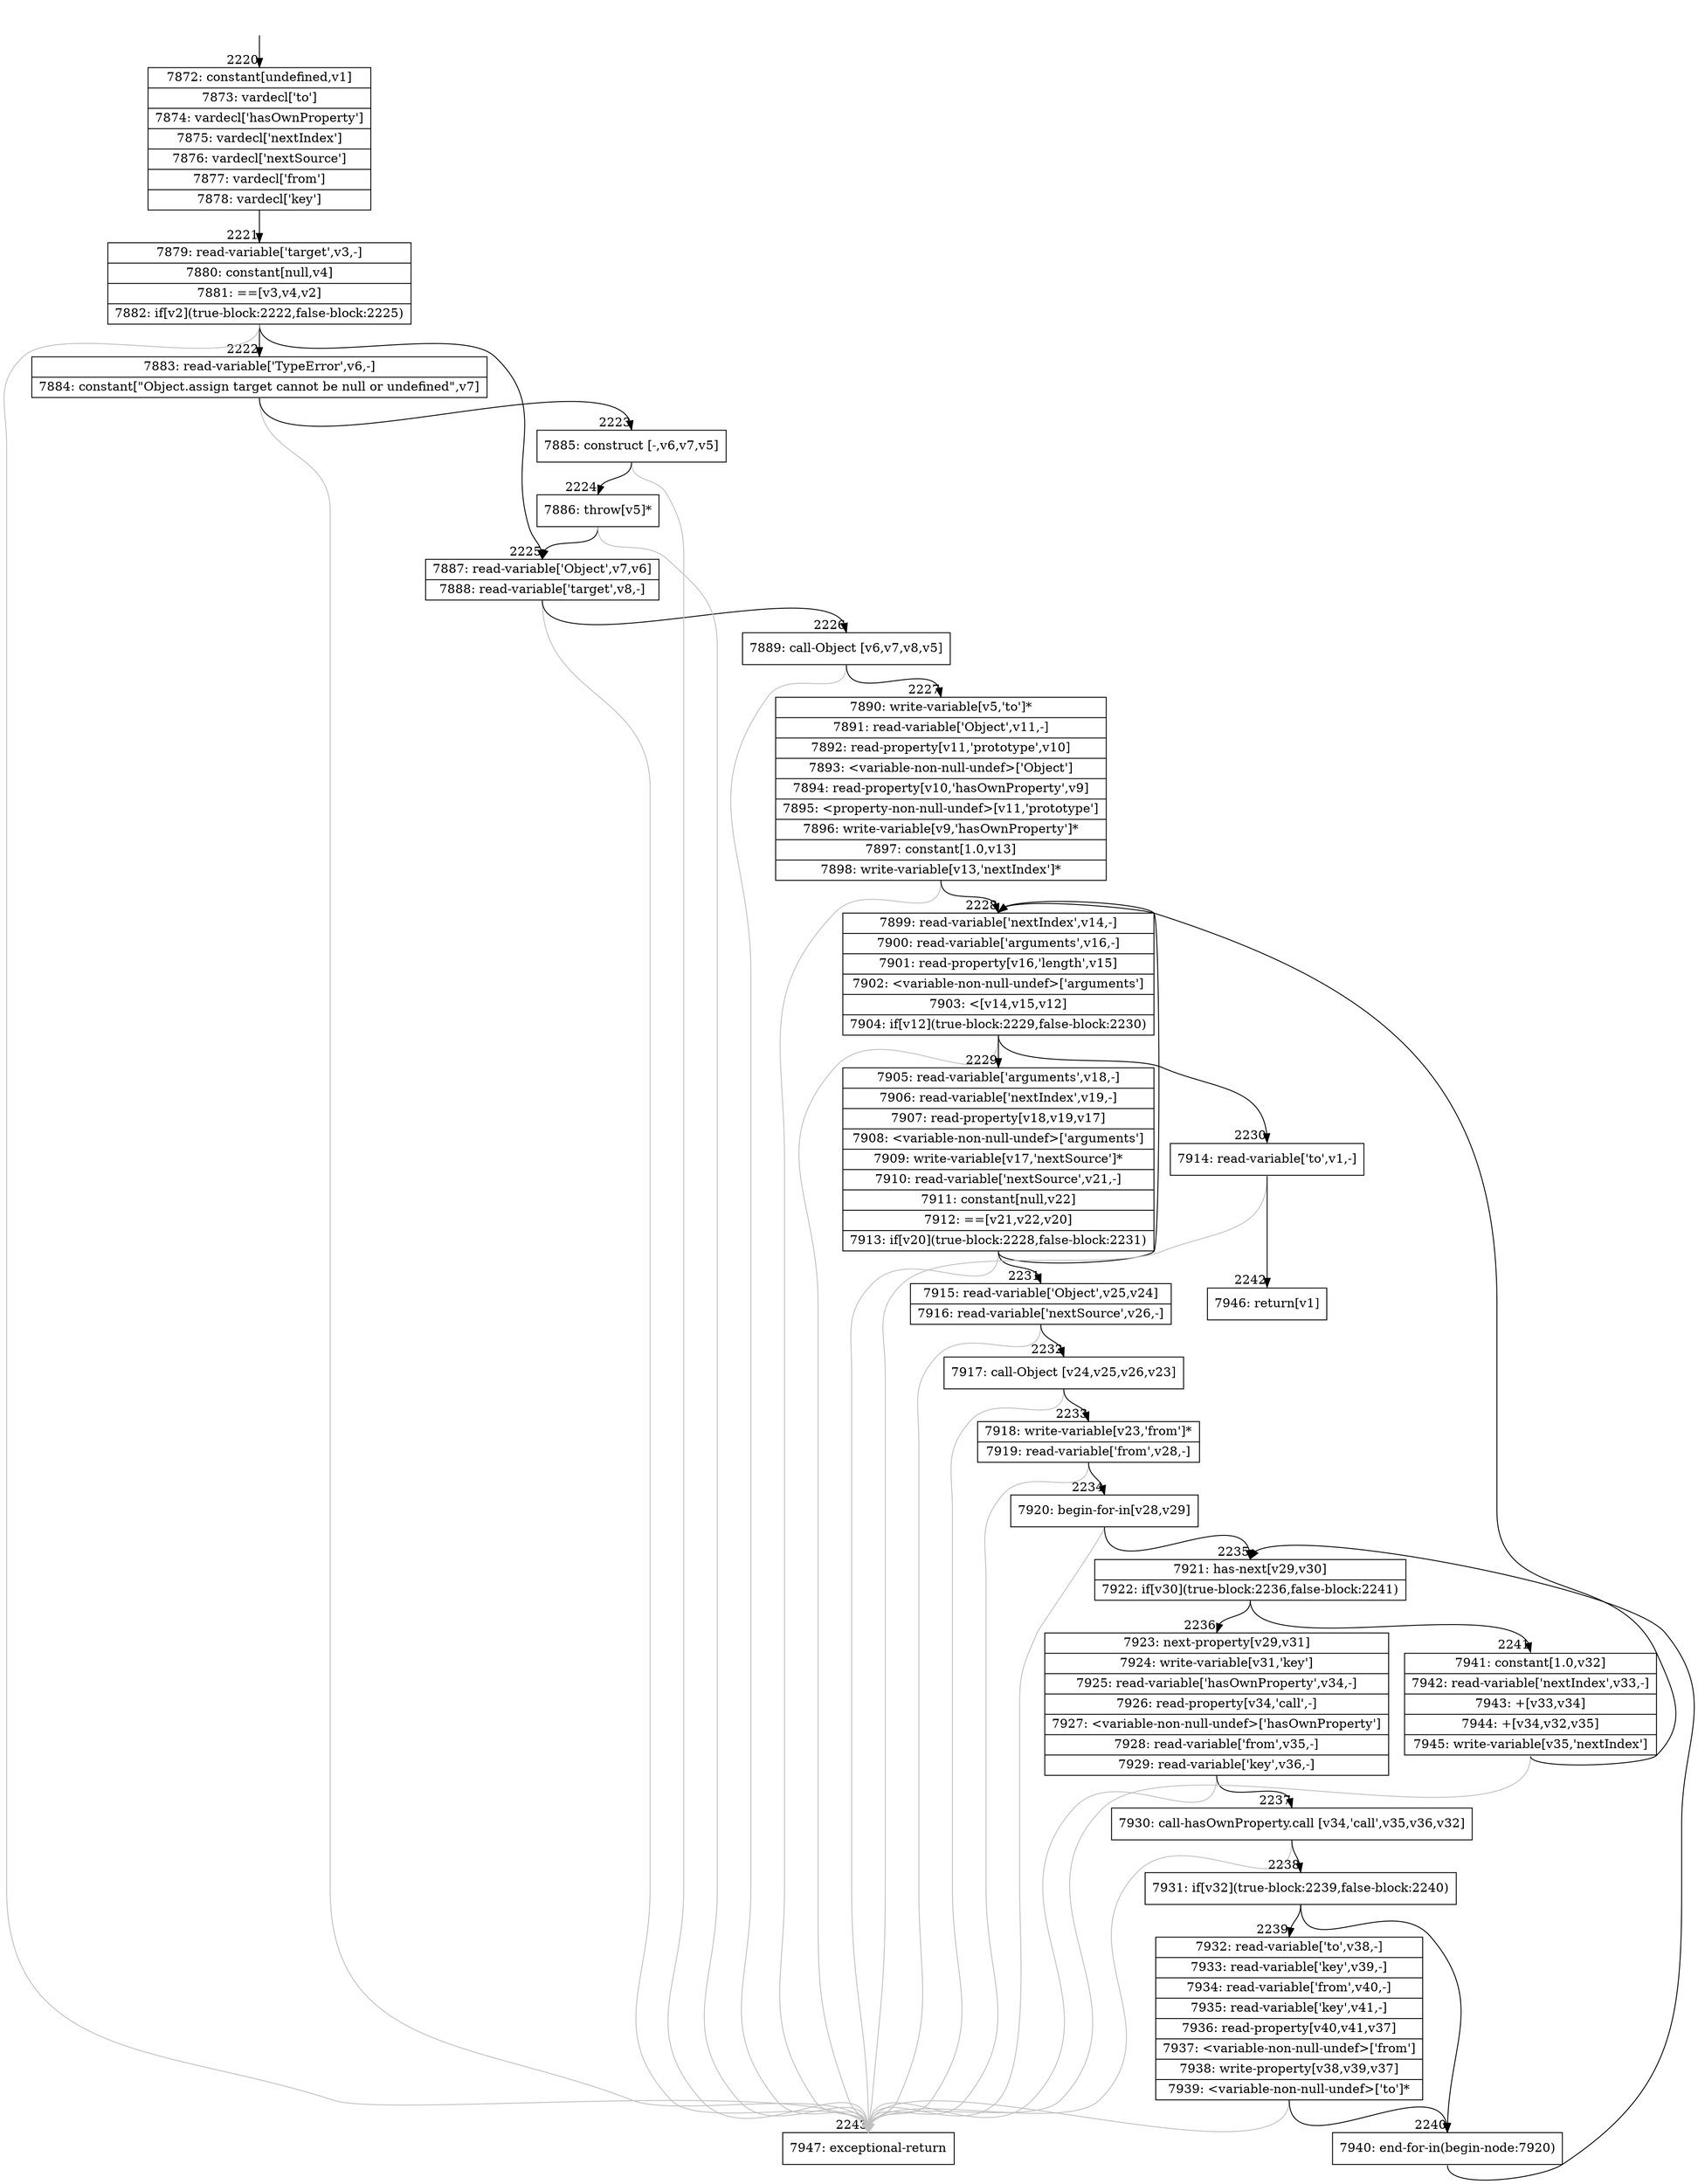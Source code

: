 digraph {
rankdir="TD"
BB_entry160[shape=none,label=""];
BB_entry160 -> BB2220 [tailport=s, headport=n, headlabel="    2220"]
BB2220 [shape=record label="{7872: constant[undefined,v1]|7873: vardecl['to']|7874: vardecl['hasOwnProperty']|7875: vardecl['nextIndex']|7876: vardecl['nextSource']|7877: vardecl['from']|7878: vardecl['key']}" ] 
BB2220 -> BB2221 [tailport=s, headport=n, headlabel="      2221"]
BB2221 [shape=record label="{7879: read-variable['target',v3,-]|7880: constant[null,v4]|7881: ==[v3,v4,v2]|7882: if[v2](true-block:2222,false-block:2225)}" ] 
BB2221 -> BB2222 [tailport=s, headport=n, headlabel="      2222"]
BB2221 -> BB2225 [tailport=s, headport=n, headlabel="      2225"]
BB2221 -> BB2243 [tailport=s, headport=n, color=gray, headlabel="      2243"]
BB2222 [shape=record label="{7883: read-variable['TypeError',v6,-]|7884: constant[\"Object.assign target cannot be null or undefined\",v7]}" ] 
BB2222 -> BB2223 [tailport=s, headport=n, headlabel="      2223"]
BB2222 -> BB2243 [tailport=s, headport=n, color=gray]
BB2223 [shape=record label="{7885: construct [-,v6,v7,v5]}" ] 
BB2223 -> BB2224 [tailport=s, headport=n, headlabel="      2224"]
BB2223 -> BB2243 [tailport=s, headport=n, color=gray]
BB2224 [shape=record label="{7886: throw[v5]*}" ] 
BB2224 -> BB2225 [tailport=s, headport=n]
BB2224 -> BB2243 [tailport=s, headport=n, color=gray]
BB2225 [shape=record label="{7887: read-variable['Object',v7,v6]|7888: read-variable['target',v8,-]}" ] 
BB2225 -> BB2226 [tailport=s, headport=n, headlabel="      2226"]
BB2225 -> BB2243 [tailport=s, headport=n, color=gray]
BB2226 [shape=record label="{7889: call-Object [v6,v7,v8,v5]}" ] 
BB2226 -> BB2227 [tailport=s, headport=n, headlabel="      2227"]
BB2226 -> BB2243 [tailport=s, headport=n, color=gray]
BB2227 [shape=record label="{7890: write-variable[v5,'to']*|7891: read-variable['Object',v11,-]|7892: read-property[v11,'prototype',v10]|7893: \<variable-non-null-undef\>['Object']|7894: read-property[v10,'hasOwnProperty',v9]|7895: \<property-non-null-undef\>[v11,'prototype']|7896: write-variable[v9,'hasOwnProperty']*|7897: constant[1.0,v13]|7898: write-variable[v13,'nextIndex']*}" ] 
BB2227 -> BB2228 [tailport=s, headport=n, headlabel="      2228"]
BB2227 -> BB2243 [tailport=s, headport=n, color=gray]
BB2228 [shape=record label="{7899: read-variable['nextIndex',v14,-]|7900: read-variable['arguments',v16,-]|7901: read-property[v16,'length',v15]|7902: \<variable-non-null-undef\>['arguments']|7903: \<[v14,v15,v12]|7904: if[v12](true-block:2229,false-block:2230)}" ] 
BB2228 -> BB2229 [tailport=s, headport=n, headlabel="      2229"]
BB2228 -> BB2230 [tailport=s, headport=n, headlabel="      2230"]
BB2228 -> BB2243 [tailport=s, headport=n, color=gray]
BB2229 [shape=record label="{7905: read-variable['arguments',v18,-]|7906: read-variable['nextIndex',v19,-]|7907: read-property[v18,v19,v17]|7908: \<variable-non-null-undef\>['arguments']|7909: write-variable[v17,'nextSource']*|7910: read-variable['nextSource',v21,-]|7911: constant[null,v22]|7912: ==[v21,v22,v20]|7913: if[v20](true-block:2228,false-block:2231)}" ] 
BB2229 -> BB2228 [tailport=s, headport=n]
BB2229 -> BB2231 [tailport=s, headport=n, headlabel="      2231"]
BB2229 -> BB2243 [tailport=s, headport=n, color=gray]
BB2230 [shape=record label="{7914: read-variable['to',v1,-]}" ] 
BB2230 -> BB2242 [tailport=s, headport=n, headlabel="      2242"]
BB2230 -> BB2243 [tailport=s, headport=n, color=gray]
BB2231 [shape=record label="{7915: read-variable['Object',v25,v24]|7916: read-variable['nextSource',v26,-]}" ] 
BB2231 -> BB2232 [tailport=s, headport=n, headlabel="      2232"]
BB2231 -> BB2243 [tailport=s, headport=n, color=gray]
BB2232 [shape=record label="{7917: call-Object [v24,v25,v26,v23]}" ] 
BB2232 -> BB2233 [tailport=s, headport=n, headlabel="      2233"]
BB2232 -> BB2243 [tailport=s, headport=n, color=gray]
BB2233 [shape=record label="{7918: write-variable[v23,'from']*|7919: read-variable['from',v28,-]}" ] 
BB2233 -> BB2234 [tailport=s, headport=n, headlabel="      2234"]
BB2233 -> BB2243 [tailport=s, headport=n, color=gray]
BB2234 [shape=record label="{7920: begin-for-in[v28,v29]}" ] 
BB2234 -> BB2235 [tailport=s, headport=n, headlabel="      2235"]
BB2234 -> BB2243 [tailport=s, headport=n, color=gray]
BB2235 [shape=record label="{7921: has-next[v29,v30]|7922: if[v30](true-block:2236,false-block:2241)}" ] 
BB2235 -> BB2236 [tailport=s, headport=n, headlabel="      2236"]
BB2235 -> BB2241 [tailport=s, headport=n, headlabel="      2241"]
BB2236 [shape=record label="{7923: next-property[v29,v31]|7924: write-variable[v31,'key']|7925: read-variable['hasOwnProperty',v34,-]|7926: read-property[v34,'call',-]|7927: \<variable-non-null-undef\>['hasOwnProperty']|7928: read-variable['from',v35,-]|7929: read-variable['key',v36,-]}" ] 
BB2236 -> BB2237 [tailport=s, headport=n, headlabel="      2237"]
BB2236 -> BB2243 [tailport=s, headport=n, color=gray]
BB2237 [shape=record label="{7930: call-hasOwnProperty.call [v34,'call',v35,v36,v32]}" ] 
BB2237 -> BB2238 [tailport=s, headport=n, headlabel="      2238"]
BB2237 -> BB2243 [tailport=s, headport=n, color=gray]
BB2238 [shape=record label="{7931: if[v32](true-block:2239,false-block:2240)}" ] 
BB2238 -> BB2239 [tailport=s, headport=n, headlabel="      2239"]
BB2238 -> BB2240 [tailport=s, headport=n, headlabel="      2240"]
BB2239 [shape=record label="{7932: read-variable['to',v38,-]|7933: read-variable['key',v39,-]|7934: read-variable['from',v40,-]|7935: read-variable['key',v41,-]|7936: read-property[v40,v41,v37]|7937: \<variable-non-null-undef\>['from']|7938: write-property[v38,v39,v37]|7939: \<variable-non-null-undef\>['to']*}" ] 
BB2239 -> BB2240 [tailport=s, headport=n]
BB2239 -> BB2243 [tailport=s, headport=n, color=gray]
BB2240 [shape=record label="{7940: end-for-in(begin-node:7920)}" ] 
BB2240 -> BB2235 [tailport=s, headport=n]
BB2241 [shape=record label="{7941: constant[1.0,v32]|7942: read-variable['nextIndex',v33,-]|7943: +[v33,v34]|7944: +[v34,v32,v35]|7945: write-variable[v35,'nextIndex']}" ] 
BB2241 -> BB2228 [tailport=s, headport=n]
BB2241 -> BB2243 [tailport=s, headport=n, color=gray]
BB2242 [shape=record label="{7946: return[v1]}" ] 
BB2243 [shape=record label="{7947: exceptional-return}" ] 
//#$~ 4203
}
